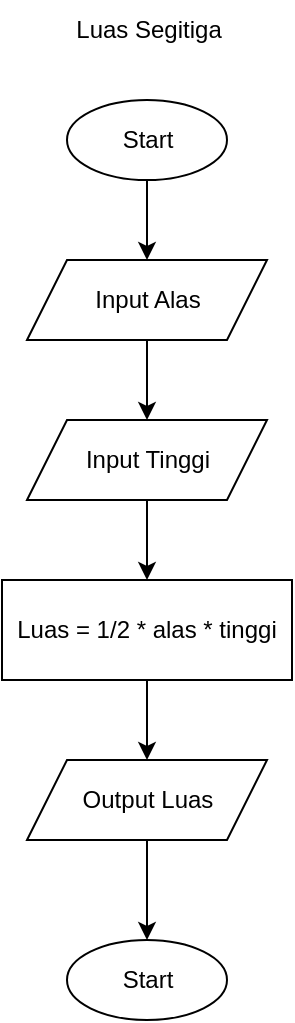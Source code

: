 <mxfile version="22.1.0" type="github">
  <diagram id="C5RBs43oDa-KdzZeNtuy" name="Page-1">
    <mxGraphModel dx="954" dy="642" grid="1" gridSize="10" guides="1" tooltips="1" connect="1" arrows="1" fold="1" page="1" pageScale="1" pageWidth="827" pageHeight="1169" math="0" shadow="0">
      <root>
        <mxCell id="WIyWlLk6GJQsqaUBKTNV-0" />
        <mxCell id="WIyWlLk6GJQsqaUBKTNV-1" parent="WIyWlLk6GJQsqaUBKTNV-0" />
        <mxCell id="KzaTENhBOtcWqGC4Yrln-3" value="" style="edgeStyle=orthogonalEdgeStyle;rounded=0;orthogonalLoop=1;jettySize=auto;html=1;" edge="1" parent="WIyWlLk6GJQsqaUBKTNV-1" source="KzaTENhBOtcWqGC4Yrln-0" target="KzaTENhBOtcWqGC4Yrln-2">
          <mxGeometry relative="1" as="geometry" />
        </mxCell>
        <mxCell id="KzaTENhBOtcWqGC4Yrln-0" value="Start" style="ellipse;whiteSpace=wrap;html=1;" vertex="1" parent="WIyWlLk6GJQsqaUBKTNV-1">
          <mxGeometry x="373.5" y="110" width="80" height="40" as="geometry" />
        </mxCell>
        <mxCell id="KzaTENhBOtcWqGC4Yrln-1" value="Start" style="ellipse;whiteSpace=wrap;html=1;" vertex="1" parent="WIyWlLk6GJQsqaUBKTNV-1">
          <mxGeometry x="373.5" y="530" width="80" height="40" as="geometry" />
        </mxCell>
        <mxCell id="KzaTENhBOtcWqGC4Yrln-5" value="" style="edgeStyle=orthogonalEdgeStyle;rounded=0;orthogonalLoop=1;jettySize=auto;html=1;" edge="1" parent="WIyWlLk6GJQsqaUBKTNV-1" source="KzaTENhBOtcWqGC4Yrln-2" target="KzaTENhBOtcWqGC4Yrln-4">
          <mxGeometry relative="1" as="geometry" />
        </mxCell>
        <mxCell id="KzaTENhBOtcWqGC4Yrln-2" value="Input Alas" style="shape=parallelogram;perimeter=parallelogramPerimeter;whiteSpace=wrap;html=1;fixedSize=1;" vertex="1" parent="WIyWlLk6GJQsqaUBKTNV-1">
          <mxGeometry x="353.5" y="190" width="120" height="40" as="geometry" />
        </mxCell>
        <mxCell id="KzaTENhBOtcWqGC4Yrln-7" value="" style="edgeStyle=orthogonalEdgeStyle;rounded=0;orthogonalLoop=1;jettySize=auto;html=1;" edge="1" parent="WIyWlLk6GJQsqaUBKTNV-1" source="KzaTENhBOtcWqGC4Yrln-4" target="KzaTENhBOtcWqGC4Yrln-6">
          <mxGeometry relative="1" as="geometry" />
        </mxCell>
        <mxCell id="KzaTENhBOtcWqGC4Yrln-4" value="Input Tinggi" style="shape=parallelogram;perimeter=parallelogramPerimeter;whiteSpace=wrap;html=1;fixedSize=1;" vertex="1" parent="WIyWlLk6GJQsqaUBKTNV-1">
          <mxGeometry x="353.5" y="270" width="120" height="40" as="geometry" />
        </mxCell>
        <mxCell id="KzaTENhBOtcWqGC4Yrln-13" style="edgeStyle=orthogonalEdgeStyle;rounded=0;orthogonalLoop=1;jettySize=auto;html=1;entryX=0.5;entryY=0;entryDx=0;entryDy=0;" edge="1" parent="WIyWlLk6GJQsqaUBKTNV-1" source="KzaTENhBOtcWqGC4Yrln-6" target="KzaTENhBOtcWqGC4Yrln-10">
          <mxGeometry relative="1" as="geometry" />
        </mxCell>
        <mxCell id="KzaTENhBOtcWqGC4Yrln-6" value="Luas = 1/2 * alas * tinggi" style="whiteSpace=wrap;html=1;" vertex="1" parent="WIyWlLk6GJQsqaUBKTNV-1">
          <mxGeometry x="341" y="350" width="145" height="50" as="geometry" />
        </mxCell>
        <mxCell id="KzaTENhBOtcWqGC4Yrln-14" style="edgeStyle=orthogonalEdgeStyle;rounded=0;orthogonalLoop=1;jettySize=auto;html=1;entryX=0.5;entryY=0;entryDx=0;entryDy=0;" edge="1" parent="WIyWlLk6GJQsqaUBKTNV-1" source="KzaTENhBOtcWqGC4Yrln-10" target="KzaTENhBOtcWqGC4Yrln-1">
          <mxGeometry relative="1" as="geometry" />
        </mxCell>
        <mxCell id="KzaTENhBOtcWqGC4Yrln-10" value="Output Luas" style="shape=parallelogram;perimeter=parallelogramPerimeter;whiteSpace=wrap;html=1;fixedSize=1;" vertex="1" parent="WIyWlLk6GJQsqaUBKTNV-1">
          <mxGeometry x="353.5" y="440" width="120" height="40" as="geometry" />
        </mxCell>
        <mxCell id="KzaTENhBOtcWqGC4Yrln-15" value="Luas Segitiga" style="text;html=1;align=center;verticalAlign=middle;resizable=0;points=[];autosize=1;strokeColor=none;fillColor=none;" vertex="1" parent="WIyWlLk6GJQsqaUBKTNV-1">
          <mxGeometry x="363.5" y="60" width="100" height="30" as="geometry" />
        </mxCell>
      </root>
    </mxGraphModel>
  </diagram>
</mxfile>
